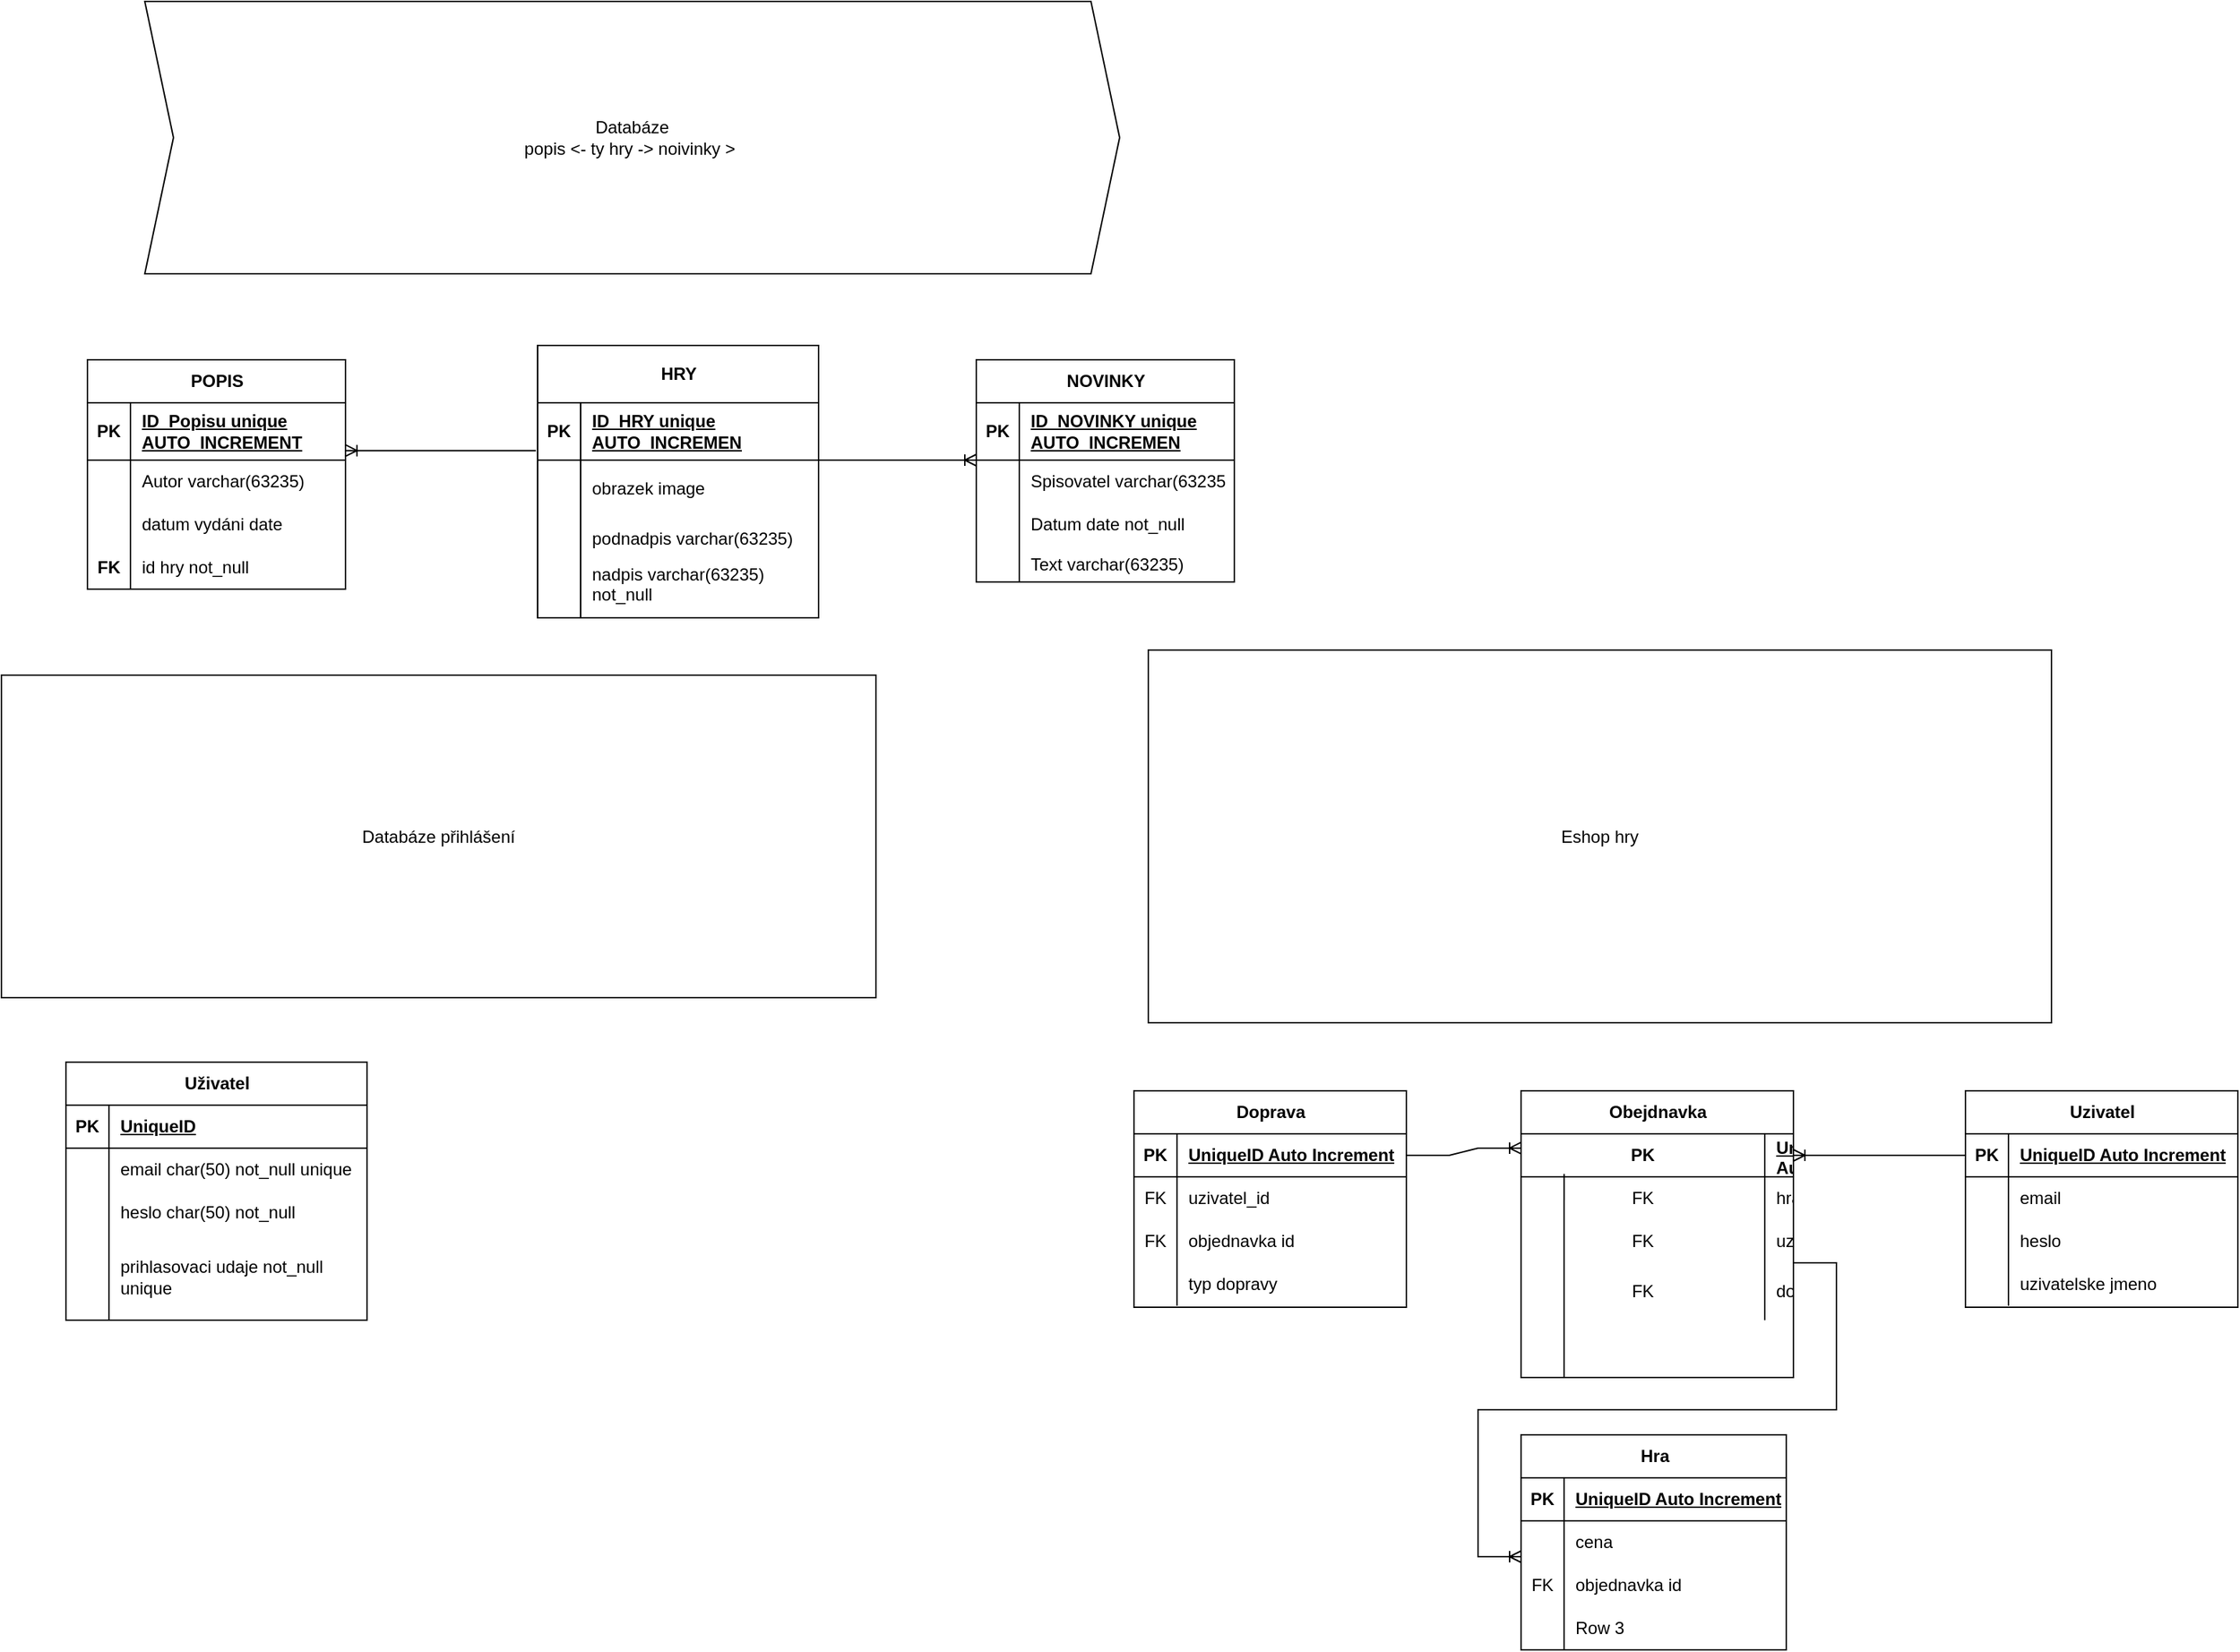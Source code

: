 <mxfile version="26.2.14">
  <diagram name="Stránka-1" id="V7hWfrRokftYEEaED_ti">
    <mxGraphModel dx="2363" dy="1323" grid="1" gridSize="10" guides="1" tooltips="1" connect="1" arrows="1" fold="1" page="1" pageScale="1" pageWidth="827" pageHeight="1169" math="0" shadow="0">
      <root>
        <mxCell id="0" />
        <mxCell id="1" parent="0" />
        <mxCell id="gSVD4dOoj6OSeV4-da7z-1" value="HRY" style="shape=table;startSize=40;container=1;collapsible=1;childLayout=tableLayout;fixedRows=1;rowLines=0;fontStyle=1;align=center;resizeLast=1;html=1;" parent="1" vertex="1">
          <mxGeometry x="404" y="250" width="196" height="190" as="geometry" />
        </mxCell>
        <mxCell id="gSVD4dOoj6OSeV4-da7z-2" value="" style="shape=tableRow;horizontal=0;startSize=0;swimlaneHead=0;swimlaneBody=0;fillColor=none;collapsible=0;dropTarget=0;points=[[0,0.5],[1,0.5]];portConstraint=eastwest;top=0;left=0;right=0;bottom=1;" parent="gSVD4dOoj6OSeV4-da7z-1" vertex="1">
          <mxGeometry y="40" width="196" height="40" as="geometry" />
        </mxCell>
        <mxCell id="gSVD4dOoj6OSeV4-da7z-3" value="PK" style="shape=partialRectangle;connectable=0;fillColor=none;top=0;left=0;bottom=0;right=0;fontStyle=1;overflow=hidden;whiteSpace=wrap;html=1;" parent="gSVD4dOoj6OSeV4-da7z-2" vertex="1">
          <mxGeometry width="30" height="40" as="geometry">
            <mxRectangle width="30" height="40" as="alternateBounds" />
          </mxGeometry>
        </mxCell>
        <mxCell id="gSVD4dOoj6OSeV4-da7z-4" value="ID_HRY unique AUTO_INCREMEN" style="shape=partialRectangle;connectable=0;fillColor=none;top=0;left=0;bottom=0;right=0;align=left;spacingLeft=6;fontStyle=5;overflow=hidden;whiteSpace=wrap;html=1;" parent="gSVD4dOoj6OSeV4-da7z-2" vertex="1">
          <mxGeometry x="30" width="166" height="40" as="geometry">
            <mxRectangle width="166" height="40" as="alternateBounds" />
          </mxGeometry>
        </mxCell>
        <mxCell id="gSVD4dOoj6OSeV4-da7z-5" value="" style="shape=tableRow;horizontal=0;startSize=0;swimlaneHead=0;swimlaneBody=0;fillColor=none;collapsible=0;dropTarget=0;points=[[0,0.5],[1,0.5]];portConstraint=eastwest;top=0;left=0;right=0;bottom=0;" parent="gSVD4dOoj6OSeV4-da7z-1" vertex="1">
          <mxGeometry y="80" width="196" height="40" as="geometry" />
        </mxCell>
        <mxCell id="gSVD4dOoj6OSeV4-da7z-6" value="" style="shape=partialRectangle;connectable=0;fillColor=none;top=0;left=0;bottom=0;right=0;editable=1;overflow=hidden;whiteSpace=wrap;html=1;" parent="gSVD4dOoj6OSeV4-da7z-5" vertex="1">
          <mxGeometry width="30" height="40" as="geometry">
            <mxRectangle width="30" height="40" as="alternateBounds" />
          </mxGeometry>
        </mxCell>
        <mxCell id="gSVD4dOoj6OSeV4-da7z-7" value="obrazek image" style="shape=partialRectangle;connectable=0;fillColor=none;top=0;left=0;bottom=0;right=0;align=left;spacingLeft=6;overflow=hidden;whiteSpace=wrap;html=1;" parent="gSVD4dOoj6OSeV4-da7z-5" vertex="1">
          <mxGeometry x="30" width="166" height="40" as="geometry">
            <mxRectangle width="166" height="40" as="alternateBounds" />
          </mxGeometry>
        </mxCell>
        <mxCell id="gSVD4dOoj6OSeV4-da7z-8" value="" style="shape=tableRow;horizontal=0;startSize=0;swimlaneHead=0;swimlaneBody=0;fillColor=none;collapsible=0;dropTarget=0;points=[[0,0.5],[1,0.5]];portConstraint=eastwest;top=0;left=0;right=0;bottom=0;" parent="gSVD4dOoj6OSeV4-da7z-1" vertex="1">
          <mxGeometry y="120" width="196" height="30" as="geometry" />
        </mxCell>
        <mxCell id="gSVD4dOoj6OSeV4-da7z-9" value="" style="shape=partialRectangle;connectable=0;fillColor=none;top=0;left=0;bottom=0;right=0;editable=1;overflow=hidden;whiteSpace=wrap;html=1;" parent="gSVD4dOoj6OSeV4-da7z-8" vertex="1">
          <mxGeometry width="30" height="30" as="geometry">
            <mxRectangle width="30" height="30" as="alternateBounds" />
          </mxGeometry>
        </mxCell>
        <mxCell id="gSVD4dOoj6OSeV4-da7z-10" value="podnadpis varchar(63235)" style="shape=partialRectangle;connectable=0;fillColor=none;top=0;left=0;bottom=0;right=0;align=left;spacingLeft=6;overflow=hidden;whiteSpace=wrap;html=1;" parent="gSVD4dOoj6OSeV4-da7z-8" vertex="1">
          <mxGeometry x="30" width="166" height="30" as="geometry">
            <mxRectangle width="166" height="30" as="alternateBounds" />
          </mxGeometry>
        </mxCell>
        <mxCell id="gSVD4dOoj6OSeV4-da7z-11" value="" style="shape=tableRow;horizontal=0;startSize=0;swimlaneHead=0;swimlaneBody=0;fillColor=none;collapsible=0;dropTarget=0;points=[[0,0.5],[1,0.5]];portConstraint=eastwest;top=0;left=0;right=0;bottom=0;" parent="gSVD4dOoj6OSeV4-da7z-1" vertex="1">
          <mxGeometry y="150" width="196" height="40" as="geometry" />
        </mxCell>
        <mxCell id="gSVD4dOoj6OSeV4-da7z-12" value="" style="shape=partialRectangle;connectable=0;fillColor=none;top=0;left=0;bottom=0;right=0;editable=1;overflow=hidden;whiteSpace=wrap;html=1;" parent="gSVD4dOoj6OSeV4-da7z-11" vertex="1">
          <mxGeometry width="30" height="40" as="geometry">
            <mxRectangle width="30" height="40" as="alternateBounds" />
          </mxGeometry>
        </mxCell>
        <mxCell id="gSVD4dOoj6OSeV4-da7z-13" value="nadpis varchar(63235) not_null&lt;div&gt;&lt;br&gt;&lt;/div&gt;" style="shape=partialRectangle;connectable=0;fillColor=none;top=0;left=0;bottom=0;right=0;align=left;spacingLeft=6;overflow=hidden;whiteSpace=wrap;html=1;" parent="gSVD4dOoj6OSeV4-da7z-11" vertex="1">
          <mxGeometry x="30" width="166" height="40" as="geometry">
            <mxRectangle width="166" height="40" as="alternateBounds" />
          </mxGeometry>
        </mxCell>
        <mxCell id="gSVD4dOoj6OSeV4-da7z-14" value="POPIS" style="shape=table;startSize=30;container=1;collapsible=1;childLayout=tableLayout;fixedRows=1;rowLines=0;fontStyle=1;align=center;resizeLast=1;html=1;strokeColor=default;" parent="1" vertex="1">
          <mxGeometry x="90" y="260" width="180" height="160" as="geometry" />
        </mxCell>
        <mxCell id="gSVD4dOoj6OSeV4-da7z-15" value="" style="shape=tableRow;horizontal=0;startSize=0;swimlaneHead=0;swimlaneBody=0;fillColor=none;collapsible=0;dropTarget=0;points=[[0,0.5],[1,0.5]];portConstraint=eastwest;top=0;left=0;right=0;bottom=1;" parent="gSVD4dOoj6OSeV4-da7z-14" vertex="1">
          <mxGeometry y="30" width="180" height="40" as="geometry" />
        </mxCell>
        <mxCell id="gSVD4dOoj6OSeV4-da7z-16" value="PK" style="shape=partialRectangle;connectable=0;fillColor=none;top=0;left=0;bottom=0;right=0;fontStyle=1;overflow=hidden;whiteSpace=wrap;html=1;" parent="gSVD4dOoj6OSeV4-da7z-15" vertex="1">
          <mxGeometry width="30" height="40" as="geometry">
            <mxRectangle width="30" height="40" as="alternateBounds" />
          </mxGeometry>
        </mxCell>
        <mxCell id="gSVD4dOoj6OSeV4-da7z-17" value="ID_Popisu unique AUTO_INCREMENT" style="shape=partialRectangle;connectable=0;fillColor=none;top=0;left=0;bottom=0;right=0;align=left;spacingLeft=6;fontStyle=5;overflow=hidden;whiteSpace=wrap;html=1;" parent="gSVD4dOoj6OSeV4-da7z-15" vertex="1">
          <mxGeometry x="30" width="150" height="40" as="geometry">
            <mxRectangle width="150" height="40" as="alternateBounds" />
          </mxGeometry>
        </mxCell>
        <mxCell id="gSVD4dOoj6OSeV4-da7z-18" value="" style="shape=tableRow;horizontal=0;startSize=0;swimlaneHead=0;swimlaneBody=0;fillColor=none;collapsible=0;dropTarget=0;points=[[0,0.5],[1,0.5]];portConstraint=eastwest;top=0;left=0;right=0;bottom=0;" parent="gSVD4dOoj6OSeV4-da7z-14" vertex="1">
          <mxGeometry y="70" width="180" height="30" as="geometry" />
        </mxCell>
        <mxCell id="gSVD4dOoj6OSeV4-da7z-19" value="" style="shape=partialRectangle;connectable=0;fillColor=none;top=0;left=0;bottom=0;right=0;editable=1;overflow=hidden;whiteSpace=wrap;html=1;" parent="gSVD4dOoj6OSeV4-da7z-18" vertex="1">
          <mxGeometry width="30" height="30" as="geometry">
            <mxRectangle width="30" height="30" as="alternateBounds" />
          </mxGeometry>
        </mxCell>
        <mxCell id="gSVD4dOoj6OSeV4-da7z-20" value="Autor varchar(63235)" style="shape=partialRectangle;connectable=0;fillColor=none;top=0;left=0;bottom=0;right=0;align=left;spacingLeft=6;overflow=hidden;whiteSpace=wrap;html=1;" parent="gSVD4dOoj6OSeV4-da7z-18" vertex="1">
          <mxGeometry x="30" width="150" height="30" as="geometry">
            <mxRectangle width="150" height="30" as="alternateBounds" />
          </mxGeometry>
        </mxCell>
        <mxCell id="gSVD4dOoj6OSeV4-da7z-21" value="" style="shape=tableRow;horizontal=0;startSize=0;swimlaneHead=0;swimlaneBody=0;fillColor=none;collapsible=0;dropTarget=0;points=[[0,0.5],[1,0.5]];portConstraint=eastwest;top=0;left=0;right=0;bottom=0;" parent="gSVD4dOoj6OSeV4-da7z-14" vertex="1">
          <mxGeometry y="100" width="180" height="30" as="geometry" />
        </mxCell>
        <mxCell id="gSVD4dOoj6OSeV4-da7z-22" value="" style="shape=partialRectangle;connectable=0;fillColor=none;top=0;left=0;bottom=0;right=0;editable=1;overflow=hidden;whiteSpace=wrap;html=1;" parent="gSVD4dOoj6OSeV4-da7z-21" vertex="1">
          <mxGeometry width="30" height="30" as="geometry">
            <mxRectangle width="30" height="30" as="alternateBounds" />
          </mxGeometry>
        </mxCell>
        <mxCell id="gSVD4dOoj6OSeV4-da7z-23" value="datum vydáni date" style="shape=partialRectangle;connectable=0;fillColor=none;top=0;left=0;bottom=0;right=0;align=left;spacingLeft=6;overflow=hidden;whiteSpace=wrap;html=1;" parent="gSVD4dOoj6OSeV4-da7z-21" vertex="1">
          <mxGeometry x="30" width="150" height="30" as="geometry">
            <mxRectangle width="150" height="30" as="alternateBounds" />
          </mxGeometry>
        </mxCell>
        <mxCell id="gSVD4dOoj6OSeV4-da7z-24" value="" style="shape=tableRow;horizontal=0;startSize=0;swimlaneHead=0;swimlaneBody=0;fillColor=none;collapsible=0;dropTarget=0;points=[[0,0.5],[1,0.5]];portConstraint=eastwest;top=0;left=0;right=0;bottom=0;" parent="gSVD4dOoj6OSeV4-da7z-14" vertex="1">
          <mxGeometry y="130" width="180" height="30" as="geometry" />
        </mxCell>
        <mxCell id="gSVD4dOoj6OSeV4-da7z-25" value="&lt;b&gt;FK&lt;/b&gt;" style="shape=partialRectangle;connectable=0;fillColor=none;top=0;left=0;bottom=0;right=0;editable=1;overflow=hidden;whiteSpace=wrap;html=1;" parent="gSVD4dOoj6OSeV4-da7z-24" vertex="1">
          <mxGeometry width="30" height="30" as="geometry">
            <mxRectangle width="30" height="30" as="alternateBounds" />
          </mxGeometry>
        </mxCell>
        <mxCell id="gSVD4dOoj6OSeV4-da7z-26" value="id hry not_null" style="shape=partialRectangle;connectable=0;fillColor=none;top=0;left=0;bottom=0;right=0;align=left;spacingLeft=6;overflow=hidden;whiteSpace=wrap;html=1;" parent="gSVD4dOoj6OSeV4-da7z-24" vertex="1">
          <mxGeometry x="30" width="150" height="30" as="geometry">
            <mxRectangle width="150" height="30" as="alternateBounds" />
          </mxGeometry>
        </mxCell>
        <mxCell id="gSVD4dOoj6OSeV4-da7z-41" value="Databáze&lt;div&gt;popis &amp;lt;- ty hry -&amp;gt; noivinky &amp;gt;&amp;nbsp;&lt;/div&gt;" style="shape=step;perimeter=stepPerimeter;whiteSpace=wrap;html=1;fixedSize=1;" parent="1" vertex="1">
          <mxGeometry x="130" y="10" width="680" height="190" as="geometry" />
        </mxCell>
        <mxCell id="gSVD4dOoj6OSeV4-da7z-43" value="" style="edgeStyle=entityRelationEdgeStyle;fontSize=12;html=1;endArrow=ERoneToMany;rounded=0;exitX=1;exitY=0.5;exitDx=0;exitDy=0;entryX=0;entryY=0.5;entryDx=0;entryDy=0;" parent="1" edge="1">
          <mxGeometry width="100" height="100" relative="1" as="geometry">
            <mxPoint x="590" y="330" as="sourcePoint" />
            <mxPoint x="710" y="330" as="targetPoint" />
          </mxGeometry>
        </mxCell>
        <mxCell id="WLUOlh0j0ykl5d6f5kBl-2" value="Databáze přihlášení" style="rounded=0;whiteSpace=wrap;html=1;" parent="1" vertex="1">
          <mxGeometry x="30" y="480" width="610" height="225" as="geometry" />
        </mxCell>
        <mxCell id="WLUOlh0j0ykl5d6f5kBl-4" value="Uživatel" style="shape=table;startSize=30;container=1;collapsible=1;childLayout=tableLayout;fixedRows=1;rowLines=0;fontStyle=1;align=center;resizeLast=1;html=1;" parent="1" vertex="1">
          <mxGeometry x="75" y="750" width="210" height="180" as="geometry" />
        </mxCell>
        <mxCell id="WLUOlh0j0ykl5d6f5kBl-5" value="" style="shape=tableRow;horizontal=0;startSize=0;swimlaneHead=0;swimlaneBody=0;fillColor=none;collapsible=0;dropTarget=0;points=[[0,0.5],[1,0.5]];portConstraint=eastwest;top=0;left=0;right=0;bottom=1;" parent="WLUOlh0j0ykl5d6f5kBl-4" vertex="1">
          <mxGeometry y="30" width="210" height="30" as="geometry" />
        </mxCell>
        <mxCell id="WLUOlh0j0ykl5d6f5kBl-6" value="PK" style="shape=partialRectangle;connectable=0;fillColor=none;top=0;left=0;bottom=0;right=0;fontStyle=1;overflow=hidden;whiteSpace=wrap;html=1;" parent="WLUOlh0j0ykl5d6f5kBl-5" vertex="1">
          <mxGeometry width="30" height="30" as="geometry">
            <mxRectangle width="30" height="30" as="alternateBounds" />
          </mxGeometry>
        </mxCell>
        <mxCell id="WLUOlh0j0ykl5d6f5kBl-7" value="UniqueID" style="shape=partialRectangle;connectable=0;fillColor=none;top=0;left=0;bottom=0;right=0;align=left;spacingLeft=6;fontStyle=5;overflow=hidden;whiteSpace=wrap;html=1;" parent="WLUOlh0j0ykl5d6f5kBl-5" vertex="1">
          <mxGeometry x="30" width="180" height="30" as="geometry">
            <mxRectangle width="180" height="30" as="alternateBounds" />
          </mxGeometry>
        </mxCell>
        <mxCell id="WLUOlh0j0ykl5d6f5kBl-8" value="" style="shape=tableRow;horizontal=0;startSize=0;swimlaneHead=0;swimlaneBody=0;fillColor=none;collapsible=0;dropTarget=0;points=[[0,0.5],[1,0.5]];portConstraint=eastwest;top=0;left=0;right=0;bottom=0;" parent="WLUOlh0j0ykl5d6f5kBl-4" vertex="1">
          <mxGeometry y="60" width="210" height="30" as="geometry" />
        </mxCell>
        <mxCell id="WLUOlh0j0ykl5d6f5kBl-9" value="" style="shape=partialRectangle;connectable=0;fillColor=none;top=0;left=0;bottom=0;right=0;editable=1;overflow=hidden;whiteSpace=wrap;html=1;" parent="WLUOlh0j0ykl5d6f5kBl-8" vertex="1">
          <mxGeometry width="30" height="30" as="geometry">
            <mxRectangle width="30" height="30" as="alternateBounds" />
          </mxGeometry>
        </mxCell>
        <mxCell id="WLUOlh0j0ykl5d6f5kBl-10" value="email char(50) not_null unique" style="shape=partialRectangle;connectable=0;fillColor=none;top=0;left=0;bottom=0;right=0;align=left;spacingLeft=6;overflow=hidden;whiteSpace=wrap;html=1;" parent="WLUOlh0j0ykl5d6f5kBl-8" vertex="1">
          <mxGeometry x="30" width="180" height="30" as="geometry">
            <mxRectangle width="180" height="30" as="alternateBounds" />
          </mxGeometry>
        </mxCell>
        <mxCell id="WLUOlh0j0ykl5d6f5kBl-11" value="" style="shape=tableRow;horizontal=0;startSize=0;swimlaneHead=0;swimlaneBody=0;fillColor=none;collapsible=0;dropTarget=0;points=[[0,0.5],[1,0.5]];portConstraint=eastwest;top=0;left=0;right=0;bottom=0;" parent="WLUOlh0j0ykl5d6f5kBl-4" vertex="1">
          <mxGeometry y="90" width="210" height="30" as="geometry" />
        </mxCell>
        <mxCell id="WLUOlh0j0ykl5d6f5kBl-12" value="" style="shape=partialRectangle;connectable=0;fillColor=none;top=0;left=0;bottom=0;right=0;editable=1;overflow=hidden;whiteSpace=wrap;html=1;" parent="WLUOlh0j0ykl5d6f5kBl-11" vertex="1">
          <mxGeometry width="30" height="30" as="geometry">
            <mxRectangle width="30" height="30" as="alternateBounds" />
          </mxGeometry>
        </mxCell>
        <mxCell id="WLUOlh0j0ykl5d6f5kBl-13" value="heslo char(50) not_null" style="shape=partialRectangle;connectable=0;fillColor=none;top=0;left=0;bottom=0;right=0;align=left;spacingLeft=6;overflow=hidden;whiteSpace=wrap;html=1;" parent="WLUOlh0j0ykl5d6f5kBl-11" vertex="1">
          <mxGeometry x="30" width="180" height="30" as="geometry">
            <mxRectangle width="180" height="30" as="alternateBounds" />
          </mxGeometry>
        </mxCell>
        <mxCell id="WLUOlh0j0ykl5d6f5kBl-14" value="" style="shape=tableRow;horizontal=0;startSize=0;swimlaneHead=0;swimlaneBody=0;fillColor=none;collapsible=0;dropTarget=0;points=[[0,0.5],[1,0.5]];portConstraint=eastwest;top=0;left=0;right=0;bottom=0;" parent="WLUOlh0j0ykl5d6f5kBl-4" vertex="1">
          <mxGeometry y="120" width="210" height="60" as="geometry" />
        </mxCell>
        <mxCell id="WLUOlh0j0ykl5d6f5kBl-15" value="" style="shape=partialRectangle;connectable=0;fillColor=none;top=0;left=0;bottom=0;right=0;editable=1;overflow=hidden;whiteSpace=wrap;html=1;" parent="WLUOlh0j0ykl5d6f5kBl-14" vertex="1">
          <mxGeometry width="30" height="60" as="geometry">
            <mxRectangle width="30" height="60" as="alternateBounds" />
          </mxGeometry>
        </mxCell>
        <mxCell id="WLUOlh0j0ykl5d6f5kBl-16" value="prihlasovaci udaje not_null unique" style="shape=partialRectangle;connectable=0;fillColor=none;top=0;left=0;bottom=0;right=0;align=left;spacingLeft=6;overflow=hidden;whiteSpace=wrap;html=1;" parent="WLUOlh0j0ykl5d6f5kBl-14" vertex="1">
          <mxGeometry x="30" width="180" height="60" as="geometry">
            <mxRectangle width="180" height="60" as="alternateBounds" />
          </mxGeometry>
        </mxCell>
        <mxCell id="WLUOlh0j0ykl5d6f5kBl-18" value="" style="edgeStyle=entityRelationEdgeStyle;fontSize=12;html=1;endArrow=ERoneToMany;rounded=0;entryX=1;entryY=0.833;entryDx=0;entryDy=0;entryPerimeter=0;exitX=-0.006;exitY=0.833;exitDx=0;exitDy=0;exitPerimeter=0;" parent="1" source="gSVD4dOoj6OSeV4-da7z-2" target="gSVD4dOoj6OSeV4-da7z-15" edge="1">
          <mxGeometry width="100" height="100" relative="1" as="geometry">
            <mxPoint x="480" y="640" as="sourcePoint" />
            <mxPoint x="850" y="370" as="targetPoint" />
          </mxGeometry>
        </mxCell>
        <mxCell id="gSVD4dOoj6OSeV4-da7z-27" value="NOVINKY" style="shape=table;startSize=30;container=1;collapsible=1;childLayout=tableLayout;fixedRows=1;rowLines=0;fontStyle=1;align=center;resizeLast=1;html=1;" parent="1" vertex="1">
          <mxGeometry x="710" y="260" width="180" height="155" as="geometry" />
        </mxCell>
        <mxCell id="gSVD4dOoj6OSeV4-da7z-28" value="" style="shape=tableRow;horizontal=0;startSize=0;swimlaneHead=0;swimlaneBody=0;fillColor=none;collapsible=0;dropTarget=0;points=[[0,0.5],[1,0.5]];portConstraint=eastwest;top=0;left=0;right=0;bottom=1;" parent="gSVD4dOoj6OSeV4-da7z-27" vertex="1">
          <mxGeometry y="30" width="180" height="40" as="geometry" />
        </mxCell>
        <mxCell id="gSVD4dOoj6OSeV4-da7z-29" value="PK" style="shape=partialRectangle;connectable=0;fillColor=none;top=0;left=0;bottom=0;right=0;fontStyle=1;overflow=hidden;whiteSpace=wrap;html=1;" parent="gSVD4dOoj6OSeV4-da7z-28" vertex="1">
          <mxGeometry width="30" height="40" as="geometry">
            <mxRectangle width="30" height="40" as="alternateBounds" />
          </mxGeometry>
        </mxCell>
        <mxCell id="gSVD4dOoj6OSeV4-da7z-30" value="ID_NOVINKY unique AUTO_INCREMEN" style="shape=partialRectangle;connectable=0;fillColor=none;top=0;left=0;bottom=0;right=0;align=left;spacingLeft=6;fontStyle=5;overflow=hidden;whiteSpace=wrap;html=1;" parent="gSVD4dOoj6OSeV4-da7z-28" vertex="1">
          <mxGeometry x="30" width="150" height="40" as="geometry">
            <mxRectangle width="150" height="40" as="alternateBounds" />
          </mxGeometry>
        </mxCell>
        <mxCell id="gSVD4dOoj6OSeV4-da7z-31" value="" style="shape=tableRow;horizontal=0;startSize=0;swimlaneHead=0;swimlaneBody=0;fillColor=none;collapsible=0;dropTarget=0;points=[[0,0.5],[1,0.5]];portConstraint=eastwest;top=0;left=0;right=0;bottom=0;" parent="gSVD4dOoj6OSeV4-da7z-27" vertex="1">
          <mxGeometry y="70" width="180" height="30" as="geometry" />
        </mxCell>
        <mxCell id="gSVD4dOoj6OSeV4-da7z-32" value="" style="shape=partialRectangle;connectable=0;fillColor=none;top=0;left=0;bottom=0;right=0;editable=1;overflow=hidden;whiteSpace=wrap;html=1;" parent="gSVD4dOoj6OSeV4-da7z-31" vertex="1">
          <mxGeometry width="30" height="30" as="geometry">
            <mxRectangle width="30" height="30" as="alternateBounds" />
          </mxGeometry>
        </mxCell>
        <mxCell id="gSVD4dOoj6OSeV4-da7z-33" value="Spisovatel varchar(63235" style="shape=partialRectangle;connectable=0;fillColor=none;top=0;left=0;bottom=0;right=0;align=left;spacingLeft=6;overflow=hidden;whiteSpace=wrap;html=1;" parent="gSVD4dOoj6OSeV4-da7z-31" vertex="1">
          <mxGeometry x="30" width="150" height="30" as="geometry">
            <mxRectangle width="150" height="30" as="alternateBounds" />
          </mxGeometry>
        </mxCell>
        <mxCell id="gSVD4dOoj6OSeV4-da7z-34" value="" style="shape=tableRow;horizontal=0;startSize=0;swimlaneHead=0;swimlaneBody=0;fillColor=none;collapsible=0;dropTarget=0;points=[[0,0.5],[1,0.5]];portConstraint=eastwest;top=0;left=0;right=0;bottom=0;" parent="gSVD4dOoj6OSeV4-da7z-27" vertex="1">
          <mxGeometry y="100" width="180" height="30" as="geometry" />
        </mxCell>
        <mxCell id="gSVD4dOoj6OSeV4-da7z-35" value="" style="shape=partialRectangle;connectable=0;fillColor=none;top=0;left=0;bottom=0;right=0;editable=1;overflow=hidden;whiteSpace=wrap;html=1;" parent="gSVD4dOoj6OSeV4-da7z-34" vertex="1">
          <mxGeometry width="30" height="30" as="geometry">
            <mxRectangle width="30" height="30" as="alternateBounds" />
          </mxGeometry>
        </mxCell>
        <mxCell id="gSVD4dOoj6OSeV4-da7z-36" value="Datum date not_null" style="shape=partialRectangle;connectable=0;fillColor=none;top=0;left=0;bottom=0;right=0;align=left;spacingLeft=6;overflow=hidden;whiteSpace=wrap;html=1;" parent="gSVD4dOoj6OSeV4-da7z-34" vertex="1">
          <mxGeometry x="30" width="150" height="30" as="geometry">
            <mxRectangle width="150" height="30" as="alternateBounds" />
          </mxGeometry>
        </mxCell>
        <mxCell id="gSVD4dOoj6OSeV4-da7z-37" value="" style="shape=tableRow;horizontal=0;startSize=0;swimlaneHead=0;swimlaneBody=0;fillColor=none;collapsible=0;dropTarget=0;points=[[0,0.5],[1,0.5]];portConstraint=eastwest;top=0;left=0;right=0;bottom=0;" parent="gSVD4dOoj6OSeV4-da7z-27" vertex="1">
          <mxGeometry y="130" width="180" height="25" as="geometry" />
        </mxCell>
        <mxCell id="gSVD4dOoj6OSeV4-da7z-38" value="" style="shape=partialRectangle;connectable=0;fillColor=none;top=0;left=0;bottom=0;right=0;editable=1;overflow=hidden;whiteSpace=wrap;html=1;" parent="gSVD4dOoj6OSeV4-da7z-37" vertex="1">
          <mxGeometry width="30" height="25" as="geometry">
            <mxRectangle width="30" height="25" as="alternateBounds" />
          </mxGeometry>
        </mxCell>
        <mxCell id="gSVD4dOoj6OSeV4-da7z-39" value="Text varchar(63235)" style="shape=partialRectangle;connectable=0;fillColor=none;top=0;left=0;bottom=0;right=0;align=left;spacingLeft=6;overflow=hidden;whiteSpace=wrap;html=1;" parent="gSVD4dOoj6OSeV4-da7z-37" vertex="1">
          <mxGeometry x="30" width="150" height="25" as="geometry">
            <mxRectangle width="150" height="25" as="alternateBounds" />
          </mxGeometry>
        </mxCell>
        <mxCell id="x5cY-4CEhUkWxrMS7NGk-1" value="Eshop hry" style="rounded=0;whiteSpace=wrap;html=1;" parent="1" vertex="1">
          <mxGeometry x="830" y="462.5" width="630" height="260" as="geometry" />
        </mxCell>
        <mxCell id="x5cY-4CEhUkWxrMS7NGk-2" value="Obejdnavka" style="shape=table;startSize=30;container=1;collapsible=1;childLayout=tableLayout;fixedRows=1;rowLines=0;fontStyle=1;align=center;resizeLast=1;html=1;" parent="1" vertex="1">
          <mxGeometry x="1090" y="770" width="190" height="200" as="geometry" />
        </mxCell>
        <mxCell id="x5cY-4CEhUkWxrMS7NGk-3" value="" style="shape=tableRow;horizontal=0;startSize=0;swimlaneHead=0;swimlaneBody=0;fillColor=none;collapsible=0;dropTarget=0;points=[[0,0.5],[1,0.5]];portConstraint=eastwest;top=0;left=0;right=0;bottom=1;" parent="x5cY-4CEhUkWxrMS7NGk-2" vertex="1">
          <mxGeometry y="30" width="190" height="30" as="geometry" />
        </mxCell>
        <mxCell id="x5cY-4CEhUkWxrMS7NGk-4" value="PK" style="shape=partialRectangle;connectable=0;fillColor=none;top=0;left=0;bottom=0;right=0;fontStyle=1;overflow=hidden;whiteSpace=wrap;html=1;" parent="x5cY-4CEhUkWxrMS7NGk-3" vertex="1">
          <mxGeometry width="170" height="30" as="geometry">
            <mxRectangle width="170" height="30" as="alternateBounds" />
          </mxGeometry>
        </mxCell>
        <mxCell id="x5cY-4CEhUkWxrMS7NGk-5" value="UniqueID Auto Increment" style="shape=partialRectangle;connectable=0;fillColor=none;top=0;left=0;bottom=0;right=0;align=left;spacingLeft=6;fontStyle=5;overflow=hidden;whiteSpace=wrap;html=1;" parent="x5cY-4CEhUkWxrMS7NGk-3" vertex="1">
          <mxGeometry x="170" width="20" height="30" as="geometry">
            <mxRectangle width="20" height="30" as="alternateBounds" />
          </mxGeometry>
        </mxCell>
        <mxCell id="x5cY-4CEhUkWxrMS7NGk-6" value="" style="shape=tableRow;horizontal=0;startSize=0;swimlaneHead=0;swimlaneBody=0;fillColor=none;collapsible=0;dropTarget=0;points=[[0,0.5],[1,0.5]];portConstraint=eastwest;top=0;left=0;right=0;bottom=0;" parent="x5cY-4CEhUkWxrMS7NGk-2" vertex="1">
          <mxGeometry y="60" width="190" height="30" as="geometry" />
        </mxCell>
        <mxCell id="x5cY-4CEhUkWxrMS7NGk-7" value="FK" style="shape=partialRectangle;connectable=0;fillColor=none;top=0;left=0;bottom=0;right=0;editable=1;overflow=hidden;whiteSpace=wrap;html=1;" parent="x5cY-4CEhUkWxrMS7NGk-6" vertex="1">
          <mxGeometry width="170" height="30" as="geometry">
            <mxRectangle width="170" height="30" as="alternateBounds" />
          </mxGeometry>
        </mxCell>
        <mxCell id="x5cY-4CEhUkWxrMS7NGk-8" value="hra_id" style="shape=partialRectangle;connectable=0;fillColor=none;top=0;left=0;bottom=0;right=0;align=left;spacingLeft=6;overflow=hidden;whiteSpace=wrap;html=1;" parent="x5cY-4CEhUkWxrMS7NGk-6" vertex="1">
          <mxGeometry x="170" width="20" height="30" as="geometry">
            <mxRectangle width="20" height="30" as="alternateBounds" />
          </mxGeometry>
        </mxCell>
        <mxCell id="x5cY-4CEhUkWxrMS7NGk-9" value="" style="shape=tableRow;horizontal=0;startSize=0;swimlaneHead=0;swimlaneBody=0;fillColor=none;collapsible=0;dropTarget=0;points=[[0,0.5],[1,0.5]];portConstraint=eastwest;top=0;left=0;right=0;bottom=0;" parent="x5cY-4CEhUkWxrMS7NGk-2" vertex="1">
          <mxGeometry y="90" width="190" height="30" as="geometry" />
        </mxCell>
        <mxCell id="x5cY-4CEhUkWxrMS7NGk-10" value="FK" style="shape=partialRectangle;connectable=0;fillColor=none;top=0;left=0;bottom=0;right=0;editable=1;overflow=hidden;whiteSpace=wrap;html=1;" parent="x5cY-4CEhUkWxrMS7NGk-9" vertex="1">
          <mxGeometry width="170" height="30" as="geometry">
            <mxRectangle width="170" height="30" as="alternateBounds" />
          </mxGeometry>
        </mxCell>
        <mxCell id="x5cY-4CEhUkWxrMS7NGk-11" value="uzivatel_id" style="shape=partialRectangle;connectable=0;fillColor=none;top=0;left=0;bottom=0;right=0;align=left;spacingLeft=6;overflow=hidden;whiteSpace=wrap;html=1;" parent="x5cY-4CEhUkWxrMS7NGk-9" vertex="1">
          <mxGeometry x="170" width="20" height="30" as="geometry">
            <mxRectangle width="20" height="30" as="alternateBounds" />
          </mxGeometry>
        </mxCell>
        <mxCell id="x5cY-4CEhUkWxrMS7NGk-12" value="" style="shape=tableRow;horizontal=0;startSize=0;swimlaneHead=0;swimlaneBody=0;fillColor=none;collapsible=0;dropTarget=0;points=[[0,0.5],[1,0.5]];portConstraint=eastwest;top=0;left=0;right=0;bottom=0;" parent="x5cY-4CEhUkWxrMS7NGk-2" vertex="1">
          <mxGeometry y="120" width="190" height="40" as="geometry" />
        </mxCell>
        <mxCell id="x5cY-4CEhUkWxrMS7NGk-13" value="FK" style="shape=partialRectangle;connectable=0;fillColor=none;top=0;left=0;bottom=0;right=0;editable=1;overflow=hidden;whiteSpace=wrap;html=1;" parent="x5cY-4CEhUkWxrMS7NGk-12" vertex="1">
          <mxGeometry width="170" height="40" as="geometry">
            <mxRectangle width="170" height="40" as="alternateBounds" />
          </mxGeometry>
        </mxCell>
        <mxCell id="x5cY-4CEhUkWxrMS7NGk-14" value="doprava_id" style="shape=partialRectangle;connectable=0;fillColor=none;top=0;left=0;bottom=0;right=0;align=left;spacingLeft=6;overflow=hidden;whiteSpace=wrap;html=1;" parent="x5cY-4CEhUkWxrMS7NGk-12" vertex="1">
          <mxGeometry x="170" width="20" height="40" as="geometry">
            <mxRectangle width="20" height="40" as="alternateBounds" />
          </mxGeometry>
        </mxCell>
        <mxCell id="x5cY-4CEhUkWxrMS7NGk-15" value="Uzivatel" style="shape=table;startSize=30;container=1;collapsible=1;childLayout=tableLayout;fixedRows=1;rowLines=0;fontStyle=1;align=center;resizeLast=1;html=1;" parent="1" vertex="1">
          <mxGeometry x="1400" y="770" width="190" height="151" as="geometry" />
        </mxCell>
        <mxCell id="x5cY-4CEhUkWxrMS7NGk-16" value="" style="shape=tableRow;horizontal=0;startSize=0;swimlaneHead=0;swimlaneBody=0;fillColor=none;collapsible=0;dropTarget=0;points=[[0,0.5],[1,0.5]];portConstraint=eastwest;top=0;left=0;right=0;bottom=1;" parent="x5cY-4CEhUkWxrMS7NGk-15" vertex="1">
          <mxGeometry y="30" width="190" height="30" as="geometry" />
        </mxCell>
        <mxCell id="x5cY-4CEhUkWxrMS7NGk-17" value="PK" style="shape=partialRectangle;connectable=0;fillColor=none;top=0;left=0;bottom=0;right=0;fontStyle=1;overflow=hidden;whiteSpace=wrap;html=1;" parent="x5cY-4CEhUkWxrMS7NGk-16" vertex="1">
          <mxGeometry width="30" height="30" as="geometry">
            <mxRectangle width="30" height="30" as="alternateBounds" />
          </mxGeometry>
        </mxCell>
        <mxCell id="x5cY-4CEhUkWxrMS7NGk-18" value="UniqueID Auto Increment" style="shape=partialRectangle;connectable=0;fillColor=none;top=0;left=0;bottom=0;right=0;align=left;spacingLeft=6;fontStyle=5;overflow=hidden;whiteSpace=wrap;html=1;" parent="x5cY-4CEhUkWxrMS7NGk-16" vertex="1">
          <mxGeometry x="30" width="160" height="30" as="geometry">
            <mxRectangle width="160" height="30" as="alternateBounds" />
          </mxGeometry>
        </mxCell>
        <mxCell id="x5cY-4CEhUkWxrMS7NGk-19" value="" style="shape=tableRow;horizontal=0;startSize=0;swimlaneHead=0;swimlaneBody=0;fillColor=none;collapsible=0;dropTarget=0;points=[[0,0.5],[1,0.5]];portConstraint=eastwest;top=0;left=0;right=0;bottom=0;" parent="x5cY-4CEhUkWxrMS7NGk-15" vertex="1">
          <mxGeometry y="60" width="190" height="30" as="geometry" />
        </mxCell>
        <mxCell id="x5cY-4CEhUkWxrMS7NGk-20" value="" style="shape=partialRectangle;connectable=0;fillColor=none;top=0;left=0;bottom=0;right=0;editable=1;overflow=hidden;whiteSpace=wrap;html=1;" parent="x5cY-4CEhUkWxrMS7NGk-19" vertex="1">
          <mxGeometry width="30" height="30" as="geometry">
            <mxRectangle width="30" height="30" as="alternateBounds" />
          </mxGeometry>
        </mxCell>
        <mxCell id="x5cY-4CEhUkWxrMS7NGk-21" value="email" style="shape=partialRectangle;connectable=0;fillColor=none;top=0;left=0;bottom=0;right=0;align=left;spacingLeft=6;overflow=hidden;whiteSpace=wrap;html=1;" parent="x5cY-4CEhUkWxrMS7NGk-19" vertex="1">
          <mxGeometry x="30" width="160" height="30" as="geometry">
            <mxRectangle width="160" height="30" as="alternateBounds" />
          </mxGeometry>
        </mxCell>
        <mxCell id="x5cY-4CEhUkWxrMS7NGk-22" value="" style="shape=tableRow;horizontal=0;startSize=0;swimlaneHead=0;swimlaneBody=0;fillColor=none;collapsible=0;dropTarget=0;points=[[0,0.5],[1,0.5]];portConstraint=eastwest;top=0;left=0;right=0;bottom=0;" parent="x5cY-4CEhUkWxrMS7NGk-15" vertex="1">
          <mxGeometry y="90" width="190" height="30" as="geometry" />
        </mxCell>
        <mxCell id="x5cY-4CEhUkWxrMS7NGk-23" value="" style="shape=partialRectangle;connectable=0;fillColor=none;top=0;left=0;bottom=0;right=0;editable=1;overflow=hidden;whiteSpace=wrap;html=1;" parent="x5cY-4CEhUkWxrMS7NGk-22" vertex="1">
          <mxGeometry width="30" height="30" as="geometry">
            <mxRectangle width="30" height="30" as="alternateBounds" />
          </mxGeometry>
        </mxCell>
        <mxCell id="x5cY-4CEhUkWxrMS7NGk-24" value="heslo" style="shape=partialRectangle;connectable=0;fillColor=none;top=0;left=0;bottom=0;right=0;align=left;spacingLeft=6;overflow=hidden;whiteSpace=wrap;html=1;" parent="x5cY-4CEhUkWxrMS7NGk-22" vertex="1">
          <mxGeometry x="30" width="160" height="30" as="geometry">
            <mxRectangle width="160" height="30" as="alternateBounds" />
          </mxGeometry>
        </mxCell>
        <mxCell id="x5cY-4CEhUkWxrMS7NGk-25" value="" style="shape=tableRow;horizontal=0;startSize=0;swimlaneHead=0;swimlaneBody=0;fillColor=none;collapsible=0;dropTarget=0;points=[[0,0.5],[1,0.5]];portConstraint=eastwest;top=0;left=0;right=0;bottom=0;" parent="x5cY-4CEhUkWxrMS7NGk-15" vertex="1">
          <mxGeometry y="120" width="190" height="30" as="geometry" />
        </mxCell>
        <mxCell id="x5cY-4CEhUkWxrMS7NGk-26" value="" style="shape=partialRectangle;connectable=0;fillColor=none;top=0;left=0;bottom=0;right=0;editable=1;overflow=hidden;whiteSpace=wrap;html=1;" parent="x5cY-4CEhUkWxrMS7NGk-25" vertex="1">
          <mxGeometry width="30" height="30" as="geometry">
            <mxRectangle width="30" height="30" as="alternateBounds" />
          </mxGeometry>
        </mxCell>
        <mxCell id="x5cY-4CEhUkWxrMS7NGk-27" value="uzivatelske jmeno" style="shape=partialRectangle;connectable=0;fillColor=none;top=0;left=0;bottom=0;right=0;align=left;spacingLeft=6;overflow=hidden;whiteSpace=wrap;html=1;" parent="x5cY-4CEhUkWxrMS7NGk-25" vertex="1">
          <mxGeometry x="30" width="160" height="30" as="geometry">
            <mxRectangle width="160" height="30" as="alternateBounds" />
          </mxGeometry>
        </mxCell>
        <mxCell id="x5cY-4CEhUkWxrMS7NGk-28" value="Doprava" style="shape=table;startSize=30;container=1;collapsible=1;childLayout=tableLayout;fixedRows=1;rowLines=0;fontStyle=1;align=center;resizeLast=1;html=1;" parent="1" vertex="1">
          <mxGeometry x="820" y="770" width="190" height="151" as="geometry" />
        </mxCell>
        <mxCell id="x5cY-4CEhUkWxrMS7NGk-29" value="" style="shape=tableRow;horizontal=0;startSize=0;swimlaneHead=0;swimlaneBody=0;fillColor=none;collapsible=0;dropTarget=0;points=[[0,0.5],[1,0.5]];portConstraint=eastwest;top=0;left=0;right=0;bottom=1;" parent="x5cY-4CEhUkWxrMS7NGk-28" vertex="1">
          <mxGeometry y="30" width="190" height="30" as="geometry" />
        </mxCell>
        <mxCell id="x5cY-4CEhUkWxrMS7NGk-30" value="PK" style="shape=partialRectangle;connectable=0;fillColor=none;top=0;left=0;bottom=0;right=0;fontStyle=1;overflow=hidden;whiteSpace=wrap;html=1;" parent="x5cY-4CEhUkWxrMS7NGk-29" vertex="1">
          <mxGeometry width="30" height="30" as="geometry">
            <mxRectangle width="30" height="30" as="alternateBounds" />
          </mxGeometry>
        </mxCell>
        <mxCell id="x5cY-4CEhUkWxrMS7NGk-31" value="UniqueID Auto Increment" style="shape=partialRectangle;connectable=0;fillColor=none;top=0;left=0;bottom=0;right=0;align=left;spacingLeft=6;fontStyle=5;overflow=hidden;whiteSpace=wrap;html=1;" parent="x5cY-4CEhUkWxrMS7NGk-29" vertex="1">
          <mxGeometry x="30" width="160" height="30" as="geometry">
            <mxRectangle width="160" height="30" as="alternateBounds" />
          </mxGeometry>
        </mxCell>
        <mxCell id="x5cY-4CEhUkWxrMS7NGk-32" value="" style="shape=tableRow;horizontal=0;startSize=0;swimlaneHead=0;swimlaneBody=0;fillColor=none;collapsible=0;dropTarget=0;points=[[0,0.5],[1,0.5]];portConstraint=eastwest;top=0;left=0;right=0;bottom=0;" parent="x5cY-4CEhUkWxrMS7NGk-28" vertex="1">
          <mxGeometry y="60" width="190" height="30" as="geometry" />
        </mxCell>
        <mxCell id="x5cY-4CEhUkWxrMS7NGk-33" value="FK" style="shape=partialRectangle;connectable=0;fillColor=none;top=0;left=0;bottom=0;right=0;editable=1;overflow=hidden;whiteSpace=wrap;html=1;" parent="x5cY-4CEhUkWxrMS7NGk-32" vertex="1">
          <mxGeometry width="30" height="30" as="geometry">
            <mxRectangle width="30" height="30" as="alternateBounds" />
          </mxGeometry>
        </mxCell>
        <mxCell id="x5cY-4CEhUkWxrMS7NGk-34" value="uzivatel_id" style="shape=partialRectangle;connectable=0;fillColor=none;top=0;left=0;bottom=0;right=0;align=left;spacingLeft=6;overflow=hidden;whiteSpace=wrap;html=1;" parent="x5cY-4CEhUkWxrMS7NGk-32" vertex="1">
          <mxGeometry x="30" width="160" height="30" as="geometry">
            <mxRectangle width="160" height="30" as="alternateBounds" />
          </mxGeometry>
        </mxCell>
        <mxCell id="x5cY-4CEhUkWxrMS7NGk-35" value="" style="shape=tableRow;horizontal=0;startSize=0;swimlaneHead=0;swimlaneBody=0;fillColor=none;collapsible=0;dropTarget=0;points=[[0,0.5],[1,0.5]];portConstraint=eastwest;top=0;left=0;right=0;bottom=0;" parent="x5cY-4CEhUkWxrMS7NGk-28" vertex="1">
          <mxGeometry y="90" width="190" height="30" as="geometry" />
        </mxCell>
        <mxCell id="x5cY-4CEhUkWxrMS7NGk-36" value="FK" style="shape=partialRectangle;connectable=0;fillColor=none;top=0;left=0;bottom=0;right=0;editable=1;overflow=hidden;whiteSpace=wrap;html=1;" parent="x5cY-4CEhUkWxrMS7NGk-35" vertex="1">
          <mxGeometry width="30" height="30" as="geometry">
            <mxRectangle width="30" height="30" as="alternateBounds" />
          </mxGeometry>
        </mxCell>
        <mxCell id="x5cY-4CEhUkWxrMS7NGk-37" value="objednavka id" style="shape=partialRectangle;connectable=0;fillColor=none;top=0;left=0;bottom=0;right=0;align=left;spacingLeft=6;overflow=hidden;whiteSpace=wrap;html=1;" parent="x5cY-4CEhUkWxrMS7NGk-35" vertex="1">
          <mxGeometry x="30" width="160" height="30" as="geometry">
            <mxRectangle width="160" height="30" as="alternateBounds" />
          </mxGeometry>
        </mxCell>
        <mxCell id="x5cY-4CEhUkWxrMS7NGk-38" value="" style="shape=tableRow;horizontal=0;startSize=0;swimlaneHead=0;swimlaneBody=0;fillColor=none;collapsible=0;dropTarget=0;points=[[0,0.5],[1,0.5]];portConstraint=eastwest;top=0;left=0;right=0;bottom=0;" parent="x5cY-4CEhUkWxrMS7NGk-28" vertex="1">
          <mxGeometry y="120" width="190" height="30" as="geometry" />
        </mxCell>
        <mxCell id="x5cY-4CEhUkWxrMS7NGk-39" value="" style="shape=partialRectangle;connectable=0;fillColor=none;top=0;left=0;bottom=0;right=0;editable=1;overflow=hidden;whiteSpace=wrap;html=1;" parent="x5cY-4CEhUkWxrMS7NGk-38" vertex="1">
          <mxGeometry width="30" height="30" as="geometry">
            <mxRectangle width="30" height="30" as="alternateBounds" />
          </mxGeometry>
        </mxCell>
        <mxCell id="x5cY-4CEhUkWxrMS7NGk-40" value="typ dopravy&amp;nbsp;" style="shape=partialRectangle;connectable=0;fillColor=none;top=0;left=0;bottom=0;right=0;align=left;spacingLeft=6;overflow=hidden;whiteSpace=wrap;html=1;" parent="x5cY-4CEhUkWxrMS7NGk-38" vertex="1">
          <mxGeometry x="30" width="160" height="30" as="geometry">
            <mxRectangle width="160" height="30" as="alternateBounds" />
          </mxGeometry>
        </mxCell>
        <mxCell id="x5cY-4CEhUkWxrMS7NGk-42" value="" style="edgeStyle=entityRelationEdgeStyle;fontSize=12;html=1;endArrow=ERoneToMany;rounded=0;exitX=0;exitY=0.5;exitDx=0;exitDy=0;entryX=1;entryY=0.5;entryDx=0;entryDy=0;" parent="1" source="x5cY-4CEhUkWxrMS7NGk-16" target="x5cY-4CEhUkWxrMS7NGk-3" edge="1">
          <mxGeometry width="100" height="100" relative="1" as="geometry">
            <mxPoint x="1450" y="780" as="sourcePoint" />
            <mxPoint x="1550" y="680" as="targetPoint" />
            <Array as="points">
              <mxPoint x="1370" y="815" />
              <mxPoint x="1420" y="830" />
            </Array>
          </mxGeometry>
        </mxCell>
        <mxCell id="x5cY-4CEhUkWxrMS7NGk-44" value="" style="edgeStyle=entityRelationEdgeStyle;fontSize=12;html=1;endArrow=ERoneToMany;rounded=0;entryX=0;entryY=0.333;entryDx=0;entryDy=0;entryPerimeter=0;exitX=1;exitY=0.5;exitDx=0;exitDy=0;" parent="1" source="x5cY-4CEhUkWxrMS7NGk-29" target="x5cY-4CEhUkWxrMS7NGk-3" edge="1">
          <mxGeometry width="100" height="100" relative="1" as="geometry">
            <mxPoint x="1070" y="720" as="sourcePoint" />
            <mxPoint x="1550" y="680" as="targetPoint" />
          </mxGeometry>
        </mxCell>
        <mxCell id="x5cY-4CEhUkWxrMS7NGk-45" value="Hra" style="shape=table;startSize=30;container=1;collapsible=1;childLayout=tableLayout;fixedRows=1;rowLines=0;fontStyle=1;align=center;resizeLast=1;html=1;" parent="1" vertex="1">
          <mxGeometry x="1090" y="1010" width="185" height="150" as="geometry" />
        </mxCell>
        <mxCell id="x5cY-4CEhUkWxrMS7NGk-46" value="" style="shape=tableRow;horizontal=0;startSize=0;swimlaneHead=0;swimlaneBody=0;fillColor=none;collapsible=0;dropTarget=0;points=[[0,0.5],[1,0.5]];portConstraint=eastwest;top=0;left=0;right=0;bottom=1;" parent="x5cY-4CEhUkWxrMS7NGk-45" vertex="1">
          <mxGeometry y="30" width="185" height="30" as="geometry" />
        </mxCell>
        <mxCell id="x5cY-4CEhUkWxrMS7NGk-47" value="PK" style="shape=partialRectangle;connectable=0;fillColor=none;top=0;left=0;bottom=0;right=0;fontStyle=1;overflow=hidden;whiteSpace=wrap;html=1;" parent="x5cY-4CEhUkWxrMS7NGk-46" vertex="1">
          <mxGeometry width="30" height="30" as="geometry">
            <mxRectangle width="30" height="30" as="alternateBounds" />
          </mxGeometry>
        </mxCell>
        <mxCell id="x5cY-4CEhUkWxrMS7NGk-48" value="UniqueID Auto Increment" style="shape=partialRectangle;connectable=0;fillColor=none;top=0;left=0;bottom=0;right=0;align=left;spacingLeft=6;fontStyle=5;overflow=hidden;whiteSpace=wrap;html=1;" parent="x5cY-4CEhUkWxrMS7NGk-46" vertex="1">
          <mxGeometry x="30" width="155" height="30" as="geometry">
            <mxRectangle width="155" height="30" as="alternateBounds" />
          </mxGeometry>
        </mxCell>
        <mxCell id="x5cY-4CEhUkWxrMS7NGk-49" value="" style="shape=tableRow;horizontal=0;startSize=0;swimlaneHead=0;swimlaneBody=0;fillColor=none;collapsible=0;dropTarget=0;points=[[0,0.5],[1,0.5]];portConstraint=eastwest;top=0;left=0;right=0;bottom=0;" parent="x5cY-4CEhUkWxrMS7NGk-45" vertex="1">
          <mxGeometry y="60" width="185" height="30" as="geometry" />
        </mxCell>
        <mxCell id="x5cY-4CEhUkWxrMS7NGk-50" value="" style="shape=partialRectangle;connectable=0;fillColor=none;top=0;left=0;bottom=0;right=0;editable=1;overflow=hidden;whiteSpace=wrap;html=1;" parent="x5cY-4CEhUkWxrMS7NGk-49" vertex="1">
          <mxGeometry width="30" height="30" as="geometry">
            <mxRectangle width="30" height="30" as="alternateBounds" />
          </mxGeometry>
        </mxCell>
        <mxCell id="x5cY-4CEhUkWxrMS7NGk-51" value="cena" style="shape=partialRectangle;connectable=0;fillColor=none;top=0;left=0;bottom=0;right=0;align=left;spacingLeft=6;overflow=hidden;whiteSpace=wrap;html=1;" parent="x5cY-4CEhUkWxrMS7NGk-49" vertex="1">
          <mxGeometry x="30" width="155" height="30" as="geometry">
            <mxRectangle width="155" height="30" as="alternateBounds" />
          </mxGeometry>
        </mxCell>
        <mxCell id="x5cY-4CEhUkWxrMS7NGk-52" value="" style="shape=tableRow;horizontal=0;startSize=0;swimlaneHead=0;swimlaneBody=0;fillColor=none;collapsible=0;dropTarget=0;points=[[0,0.5],[1,0.5]];portConstraint=eastwest;top=0;left=0;right=0;bottom=0;" parent="x5cY-4CEhUkWxrMS7NGk-45" vertex="1">
          <mxGeometry y="90" width="185" height="30" as="geometry" />
        </mxCell>
        <mxCell id="x5cY-4CEhUkWxrMS7NGk-53" value="FK" style="shape=partialRectangle;connectable=0;fillColor=none;top=0;left=0;bottom=0;right=0;editable=1;overflow=hidden;whiteSpace=wrap;html=1;" parent="x5cY-4CEhUkWxrMS7NGk-52" vertex="1">
          <mxGeometry width="30" height="30" as="geometry">
            <mxRectangle width="30" height="30" as="alternateBounds" />
          </mxGeometry>
        </mxCell>
        <mxCell id="x5cY-4CEhUkWxrMS7NGk-54" value="objednavka id&amp;nbsp;" style="shape=partialRectangle;connectable=0;fillColor=none;top=0;left=0;bottom=0;right=0;align=left;spacingLeft=6;overflow=hidden;whiteSpace=wrap;html=1;" parent="x5cY-4CEhUkWxrMS7NGk-52" vertex="1">
          <mxGeometry x="30" width="155" height="30" as="geometry">
            <mxRectangle width="155" height="30" as="alternateBounds" />
          </mxGeometry>
        </mxCell>
        <mxCell id="x5cY-4CEhUkWxrMS7NGk-55" value="" style="shape=tableRow;horizontal=0;startSize=0;swimlaneHead=0;swimlaneBody=0;fillColor=none;collapsible=0;dropTarget=0;points=[[0,0.5],[1,0.5]];portConstraint=eastwest;top=0;left=0;right=0;bottom=0;" parent="x5cY-4CEhUkWxrMS7NGk-45" vertex="1">
          <mxGeometry y="120" width="185" height="30" as="geometry" />
        </mxCell>
        <mxCell id="x5cY-4CEhUkWxrMS7NGk-56" value="" style="shape=partialRectangle;connectable=0;fillColor=none;top=0;left=0;bottom=0;right=0;editable=1;overflow=hidden;whiteSpace=wrap;html=1;" parent="x5cY-4CEhUkWxrMS7NGk-55" vertex="1">
          <mxGeometry width="30" height="30" as="geometry">
            <mxRectangle width="30" height="30" as="alternateBounds" />
          </mxGeometry>
        </mxCell>
        <mxCell id="x5cY-4CEhUkWxrMS7NGk-57" value="Row 3" style="shape=partialRectangle;connectable=0;fillColor=none;top=0;left=0;bottom=0;right=0;align=left;spacingLeft=6;overflow=hidden;whiteSpace=wrap;html=1;" parent="x5cY-4CEhUkWxrMS7NGk-55" vertex="1">
          <mxGeometry x="30" width="155" height="30" as="geometry">
            <mxRectangle width="155" height="30" as="alternateBounds" />
          </mxGeometry>
        </mxCell>
        <mxCell id="u_C6Y7LRn0c2tVXLE4ij-2" value="" style="endArrow=none;html=1;rounded=0;entryX=0.158;entryY=-0.067;entryDx=0;entryDy=0;entryPerimeter=0;" edge="1" parent="1" target="x5cY-4CEhUkWxrMS7NGk-6">
          <mxGeometry width="50" height="50" relative="1" as="geometry">
            <mxPoint x="1120" y="970" as="sourcePoint" />
            <mxPoint x="1120" y="940" as="targetPoint" />
          </mxGeometry>
        </mxCell>
        <mxCell id="u_C6Y7LRn0c2tVXLE4ij-5" value="" style="edgeStyle=entityRelationEdgeStyle;fontSize=12;html=1;endArrow=ERoneToMany;rounded=0;exitX=1;exitY=0.5;exitDx=0;exitDy=0;" edge="1" parent="1">
          <mxGeometry width="100" height="100" relative="1" as="geometry">
            <mxPoint x="1280" y="890" as="sourcePoint" />
            <mxPoint x="1090" y="1095" as="targetPoint" />
            <Array as="points">
              <mxPoint x="990" y="1215" />
              <mxPoint x="1185" y="1005" />
            </Array>
          </mxGeometry>
        </mxCell>
      </root>
    </mxGraphModel>
  </diagram>
</mxfile>
